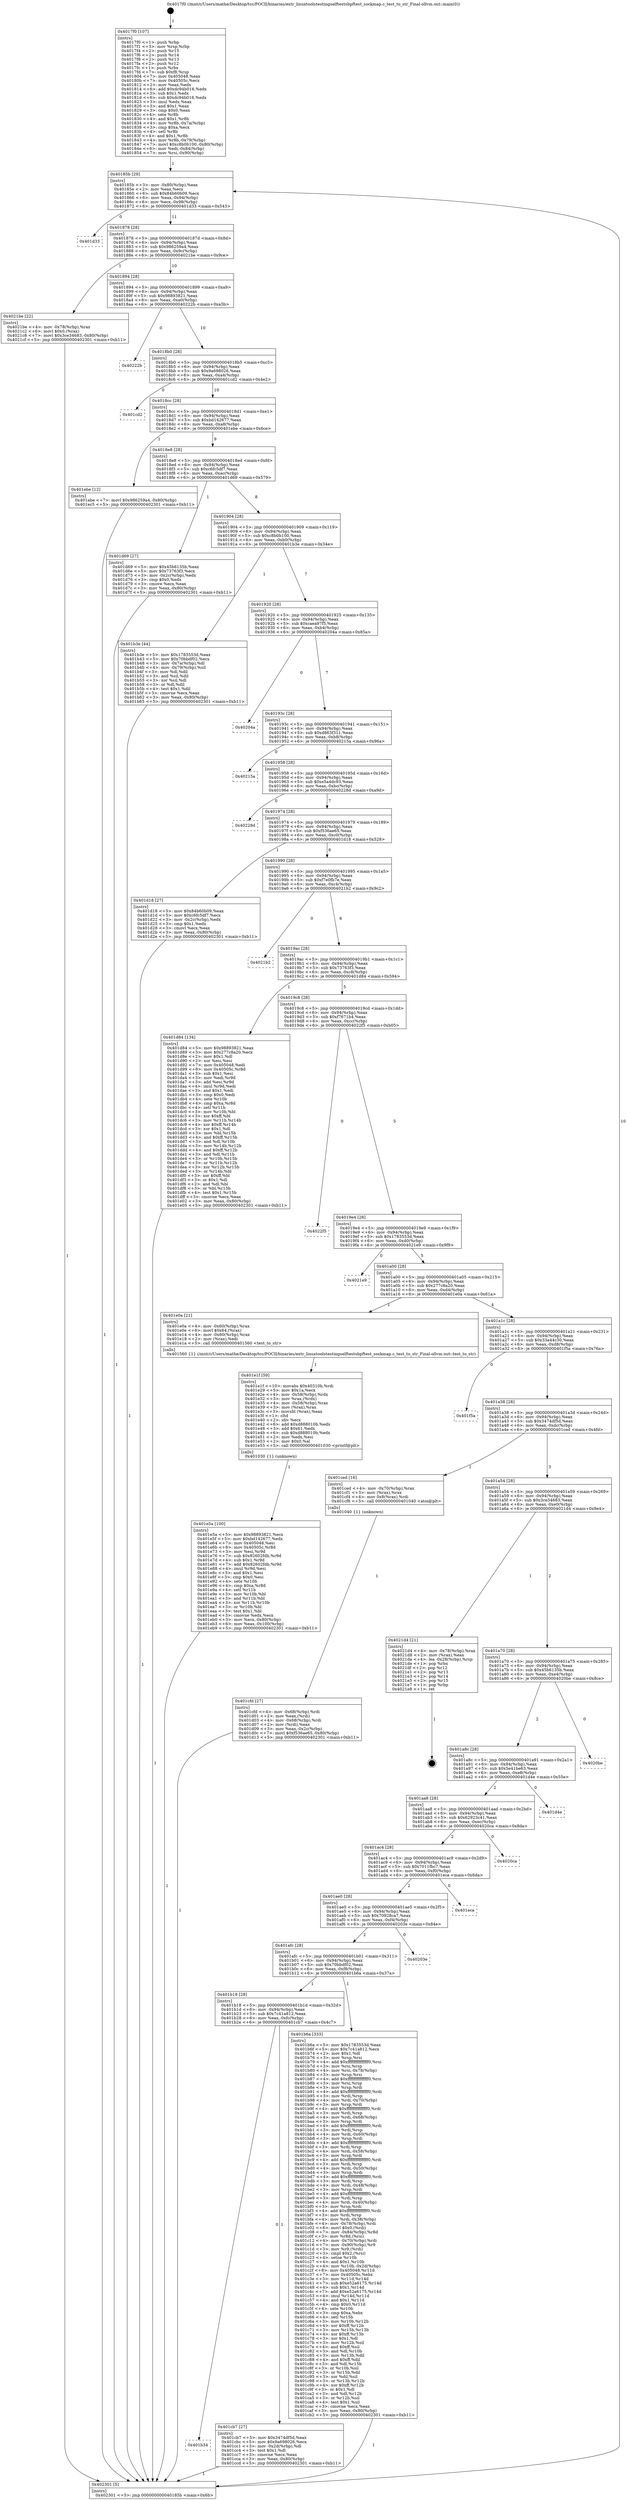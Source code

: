 digraph "0x4017f0" {
  label = "0x4017f0 (/mnt/c/Users/mathe/Desktop/tcc/POCII/binaries/extr_linuxtoolstestingselftestsbpftest_sockmap.c_test_to_str_Final-ollvm.out::main(0))"
  labelloc = "t"
  node[shape=record]

  Entry [label="",width=0.3,height=0.3,shape=circle,fillcolor=black,style=filled]
  "0x40185b" [label="{
     0x40185b [29]\l
     | [instrs]\l
     &nbsp;&nbsp;0x40185b \<+3\>: mov -0x80(%rbp),%eax\l
     &nbsp;&nbsp;0x40185e \<+2\>: mov %eax,%ecx\l
     &nbsp;&nbsp;0x401860 \<+6\>: sub $0x84b60b09,%ecx\l
     &nbsp;&nbsp;0x401866 \<+6\>: mov %eax,-0x94(%rbp)\l
     &nbsp;&nbsp;0x40186c \<+6\>: mov %ecx,-0x98(%rbp)\l
     &nbsp;&nbsp;0x401872 \<+6\>: je 0000000000401d33 \<main+0x543\>\l
  }"]
  "0x401d33" [label="{
     0x401d33\l
  }", style=dashed]
  "0x401878" [label="{
     0x401878 [28]\l
     | [instrs]\l
     &nbsp;&nbsp;0x401878 \<+5\>: jmp 000000000040187d \<main+0x8d\>\l
     &nbsp;&nbsp;0x40187d \<+6\>: mov -0x94(%rbp),%eax\l
     &nbsp;&nbsp;0x401883 \<+5\>: sub $0x986259a4,%eax\l
     &nbsp;&nbsp;0x401888 \<+6\>: mov %eax,-0x9c(%rbp)\l
     &nbsp;&nbsp;0x40188e \<+6\>: je 00000000004021be \<main+0x9ce\>\l
  }"]
  Exit [label="",width=0.3,height=0.3,shape=circle,fillcolor=black,style=filled,peripheries=2]
  "0x4021be" [label="{
     0x4021be [22]\l
     | [instrs]\l
     &nbsp;&nbsp;0x4021be \<+4\>: mov -0x78(%rbp),%rax\l
     &nbsp;&nbsp;0x4021c2 \<+6\>: movl $0x0,(%rax)\l
     &nbsp;&nbsp;0x4021c8 \<+7\>: movl $0x3ce34683,-0x80(%rbp)\l
     &nbsp;&nbsp;0x4021cf \<+5\>: jmp 0000000000402301 \<main+0xb11\>\l
  }"]
  "0x401894" [label="{
     0x401894 [28]\l
     | [instrs]\l
     &nbsp;&nbsp;0x401894 \<+5\>: jmp 0000000000401899 \<main+0xa9\>\l
     &nbsp;&nbsp;0x401899 \<+6\>: mov -0x94(%rbp),%eax\l
     &nbsp;&nbsp;0x40189f \<+5\>: sub $0x98893821,%eax\l
     &nbsp;&nbsp;0x4018a4 \<+6\>: mov %eax,-0xa0(%rbp)\l
     &nbsp;&nbsp;0x4018aa \<+6\>: je 000000000040222b \<main+0xa3b\>\l
  }"]
  "0x401e5a" [label="{
     0x401e5a [100]\l
     | [instrs]\l
     &nbsp;&nbsp;0x401e5a \<+5\>: mov $0x98893821,%ecx\l
     &nbsp;&nbsp;0x401e5f \<+5\>: mov $0xbd142677,%edx\l
     &nbsp;&nbsp;0x401e64 \<+7\>: mov 0x405048,%esi\l
     &nbsp;&nbsp;0x401e6b \<+8\>: mov 0x40505c,%r8d\l
     &nbsp;&nbsp;0x401e73 \<+3\>: mov %esi,%r9d\l
     &nbsp;&nbsp;0x401e76 \<+7\>: sub $0x82602fdb,%r9d\l
     &nbsp;&nbsp;0x401e7d \<+4\>: sub $0x1,%r9d\l
     &nbsp;&nbsp;0x401e81 \<+7\>: add $0x82602fdb,%r9d\l
     &nbsp;&nbsp;0x401e88 \<+4\>: imul %r9d,%esi\l
     &nbsp;&nbsp;0x401e8c \<+3\>: and $0x1,%esi\l
     &nbsp;&nbsp;0x401e8f \<+3\>: cmp $0x0,%esi\l
     &nbsp;&nbsp;0x401e92 \<+4\>: sete %r10b\l
     &nbsp;&nbsp;0x401e96 \<+4\>: cmp $0xa,%r8d\l
     &nbsp;&nbsp;0x401e9a \<+4\>: setl %r11b\l
     &nbsp;&nbsp;0x401e9e \<+3\>: mov %r10b,%bl\l
     &nbsp;&nbsp;0x401ea1 \<+3\>: and %r11b,%bl\l
     &nbsp;&nbsp;0x401ea4 \<+3\>: xor %r11b,%r10b\l
     &nbsp;&nbsp;0x401ea7 \<+3\>: or %r10b,%bl\l
     &nbsp;&nbsp;0x401eaa \<+3\>: test $0x1,%bl\l
     &nbsp;&nbsp;0x401ead \<+3\>: cmovne %edx,%ecx\l
     &nbsp;&nbsp;0x401eb0 \<+3\>: mov %ecx,-0x80(%rbp)\l
     &nbsp;&nbsp;0x401eb3 \<+6\>: mov %eax,-0x100(%rbp)\l
     &nbsp;&nbsp;0x401eb9 \<+5\>: jmp 0000000000402301 \<main+0xb11\>\l
  }"]
  "0x40222b" [label="{
     0x40222b\l
  }", style=dashed]
  "0x4018b0" [label="{
     0x4018b0 [28]\l
     | [instrs]\l
     &nbsp;&nbsp;0x4018b0 \<+5\>: jmp 00000000004018b5 \<main+0xc5\>\l
     &nbsp;&nbsp;0x4018b5 \<+6\>: mov -0x94(%rbp),%eax\l
     &nbsp;&nbsp;0x4018bb \<+5\>: sub $0x9a698026,%eax\l
     &nbsp;&nbsp;0x4018c0 \<+6\>: mov %eax,-0xa4(%rbp)\l
     &nbsp;&nbsp;0x4018c6 \<+6\>: je 0000000000401cd2 \<main+0x4e2\>\l
  }"]
  "0x401e1f" [label="{
     0x401e1f [59]\l
     | [instrs]\l
     &nbsp;&nbsp;0x401e1f \<+10\>: movabs $0x40310b,%rdi\l
     &nbsp;&nbsp;0x401e29 \<+5\>: mov $0x1a,%ecx\l
     &nbsp;&nbsp;0x401e2e \<+4\>: mov -0x58(%rbp),%rdx\l
     &nbsp;&nbsp;0x401e32 \<+3\>: mov %rax,(%rdx)\l
     &nbsp;&nbsp;0x401e35 \<+4\>: mov -0x58(%rbp),%rax\l
     &nbsp;&nbsp;0x401e39 \<+3\>: mov (%rax),%rax\l
     &nbsp;&nbsp;0x401e3c \<+3\>: movsbl (%rax),%eax\l
     &nbsp;&nbsp;0x401e3f \<+1\>: cltd\l
     &nbsp;&nbsp;0x401e40 \<+2\>: idiv %ecx\l
     &nbsp;&nbsp;0x401e42 \<+6\>: add $0xd888010b,%edx\l
     &nbsp;&nbsp;0x401e48 \<+3\>: add $0x61,%edx\l
     &nbsp;&nbsp;0x401e4b \<+6\>: sub $0xd888010b,%edx\l
     &nbsp;&nbsp;0x401e51 \<+2\>: mov %edx,%esi\l
     &nbsp;&nbsp;0x401e53 \<+2\>: mov $0x0,%al\l
     &nbsp;&nbsp;0x401e55 \<+5\>: call 0000000000401030 \<printf@plt\>\l
     | [calls]\l
     &nbsp;&nbsp;0x401030 \{1\} (unknown)\l
  }"]
  "0x401cd2" [label="{
     0x401cd2\l
  }", style=dashed]
  "0x4018cc" [label="{
     0x4018cc [28]\l
     | [instrs]\l
     &nbsp;&nbsp;0x4018cc \<+5\>: jmp 00000000004018d1 \<main+0xe1\>\l
     &nbsp;&nbsp;0x4018d1 \<+6\>: mov -0x94(%rbp),%eax\l
     &nbsp;&nbsp;0x4018d7 \<+5\>: sub $0xbd142677,%eax\l
     &nbsp;&nbsp;0x4018dc \<+6\>: mov %eax,-0xa8(%rbp)\l
     &nbsp;&nbsp;0x4018e2 \<+6\>: je 0000000000401ebe \<main+0x6ce\>\l
  }"]
  "0x401cfd" [label="{
     0x401cfd [27]\l
     | [instrs]\l
     &nbsp;&nbsp;0x401cfd \<+4\>: mov -0x68(%rbp),%rdi\l
     &nbsp;&nbsp;0x401d01 \<+2\>: mov %eax,(%rdi)\l
     &nbsp;&nbsp;0x401d03 \<+4\>: mov -0x68(%rbp),%rdi\l
     &nbsp;&nbsp;0x401d07 \<+2\>: mov (%rdi),%eax\l
     &nbsp;&nbsp;0x401d09 \<+3\>: mov %eax,-0x2c(%rbp)\l
     &nbsp;&nbsp;0x401d0c \<+7\>: movl $0xf536ae65,-0x80(%rbp)\l
     &nbsp;&nbsp;0x401d13 \<+5\>: jmp 0000000000402301 \<main+0xb11\>\l
  }"]
  "0x401ebe" [label="{
     0x401ebe [12]\l
     | [instrs]\l
     &nbsp;&nbsp;0x401ebe \<+7\>: movl $0x986259a4,-0x80(%rbp)\l
     &nbsp;&nbsp;0x401ec5 \<+5\>: jmp 0000000000402301 \<main+0xb11\>\l
  }"]
  "0x4018e8" [label="{
     0x4018e8 [28]\l
     | [instrs]\l
     &nbsp;&nbsp;0x4018e8 \<+5\>: jmp 00000000004018ed \<main+0xfd\>\l
     &nbsp;&nbsp;0x4018ed \<+6\>: mov -0x94(%rbp),%eax\l
     &nbsp;&nbsp;0x4018f3 \<+5\>: sub $0xc6fc5df7,%eax\l
     &nbsp;&nbsp;0x4018f8 \<+6\>: mov %eax,-0xac(%rbp)\l
     &nbsp;&nbsp;0x4018fe \<+6\>: je 0000000000401d69 \<main+0x579\>\l
  }"]
  "0x401b34" [label="{
     0x401b34\l
  }", style=dashed]
  "0x401d69" [label="{
     0x401d69 [27]\l
     | [instrs]\l
     &nbsp;&nbsp;0x401d69 \<+5\>: mov $0x45b6135b,%eax\l
     &nbsp;&nbsp;0x401d6e \<+5\>: mov $0x73763f3,%ecx\l
     &nbsp;&nbsp;0x401d73 \<+3\>: mov -0x2c(%rbp),%edx\l
     &nbsp;&nbsp;0x401d76 \<+3\>: cmp $0x0,%edx\l
     &nbsp;&nbsp;0x401d79 \<+3\>: cmove %ecx,%eax\l
     &nbsp;&nbsp;0x401d7c \<+3\>: mov %eax,-0x80(%rbp)\l
     &nbsp;&nbsp;0x401d7f \<+5\>: jmp 0000000000402301 \<main+0xb11\>\l
  }"]
  "0x401904" [label="{
     0x401904 [28]\l
     | [instrs]\l
     &nbsp;&nbsp;0x401904 \<+5\>: jmp 0000000000401909 \<main+0x119\>\l
     &nbsp;&nbsp;0x401909 \<+6\>: mov -0x94(%rbp),%eax\l
     &nbsp;&nbsp;0x40190f \<+5\>: sub $0xc8b0b100,%eax\l
     &nbsp;&nbsp;0x401914 \<+6\>: mov %eax,-0xb0(%rbp)\l
     &nbsp;&nbsp;0x40191a \<+6\>: je 0000000000401b3e \<main+0x34e\>\l
  }"]
  "0x401cb7" [label="{
     0x401cb7 [27]\l
     | [instrs]\l
     &nbsp;&nbsp;0x401cb7 \<+5\>: mov $0x3474df5d,%eax\l
     &nbsp;&nbsp;0x401cbc \<+5\>: mov $0x9a698026,%ecx\l
     &nbsp;&nbsp;0x401cc1 \<+3\>: mov -0x2d(%rbp),%dl\l
     &nbsp;&nbsp;0x401cc4 \<+3\>: test $0x1,%dl\l
     &nbsp;&nbsp;0x401cc7 \<+3\>: cmovne %ecx,%eax\l
     &nbsp;&nbsp;0x401cca \<+3\>: mov %eax,-0x80(%rbp)\l
     &nbsp;&nbsp;0x401ccd \<+5\>: jmp 0000000000402301 \<main+0xb11\>\l
  }"]
  "0x401b3e" [label="{
     0x401b3e [44]\l
     | [instrs]\l
     &nbsp;&nbsp;0x401b3e \<+5\>: mov $0x1783553d,%eax\l
     &nbsp;&nbsp;0x401b43 \<+5\>: mov $0x70bbdf02,%ecx\l
     &nbsp;&nbsp;0x401b48 \<+3\>: mov -0x7a(%rbp),%dl\l
     &nbsp;&nbsp;0x401b4b \<+4\>: mov -0x79(%rbp),%sil\l
     &nbsp;&nbsp;0x401b4f \<+3\>: mov %dl,%dil\l
     &nbsp;&nbsp;0x401b52 \<+3\>: and %sil,%dil\l
     &nbsp;&nbsp;0x401b55 \<+3\>: xor %sil,%dl\l
     &nbsp;&nbsp;0x401b58 \<+3\>: or %dl,%dil\l
     &nbsp;&nbsp;0x401b5b \<+4\>: test $0x1,%dil\l
     &nbsp;&nbsp;0x401b5f \<+3\>: cmovne %ecx,%eax\l
     &nbsp;&nbsp;0x401b62 \<+3\>: mov %eax,-0x80(%rbp)\l
     &nbsp;&nbsp;0x401b65 \<+5\>: jmp 0000000000402301 \<main+0xb11\>\l
  }"]
  "0x401920" [label="{
     0x401920 [28]\l
     | [instrs]\l
     &nbsp;&nbsp;0x401920 \<+5\>: jmp 0000000000401925 \<main+0x135\>\l
     &nbsp;&nbsp;0x401925 \<+6\>: mov -0x94(%rbp),%eax\l
     &nbsp;&nbsp;0x40192b \<+5\>: sub $0xcaea97f5,%eax\l
     &nbsp;&nbsp;0x401930 \<+6\>: mov %eax,-0xb4(%rbp)\l
     &nbsp;&nbsp;0x401936 \<+6\>: je 000000000040204a \<main+0x85a\>\l
  }"]
  "0x402301" [label="{
     0x402301 [5]\l
     | [instrs]\l
     &nbsp;&nbsp;0x402301 \<+5\>: jmp 000000000040185b \<main+0x6b\>\l
  }"]
  "0x4017f0" [label="{
     0x4017f0 [107]\l
     | [instrs]\l
     &nbsp;&nbsp;0x4017f0 \<+1\>: push %rbp\l
     &nbsp;&nbsp;0x4017f1 \<+3\>: mov %rsp,%rbp\l
     &nbsp;&nbsp;0x4017f4 \<+2\>: push %r15\l
     &nbsp;&nbsp;0x4017f6 \<+2\>: push %r14\l
     &nbsp;&nbsp;0x4017f8 \<+2\>: push %r13\l
     &nbsp;&nbsp;0x4017fa \<+2\>: push %r12\l
     &nbsp;&nbsp;0x4017fc \<+1\>: push %rbx\l
     &nbsp;&nbsp;0x4017fd \<+7\>: sub $0xf8,%rsp\l
     &nbsp;&nbsp;0x401804 \<+7\>: mov 0x405048,%eax\l
     &nbsp;&nbsp;0x40180b \<+7\>: mov 0x40505c,%ecx\l
     &nbsp;&nbsp;0x401812 \<+2\>: mov %eax,%edx\l
     &nbsp;&nbsp;0x401814 \<+6\>: add $0xdc94b016,%edx\l
     &nbsp;&nbsp;0x40181a \<+3\>: sub $0x1,%edx\l
     &nbsp;&nbsp;0x40181d \<+6\>: sub $0xdc94b016,%edx\l
     &nbsp;&nbsp;0x401823 \<+3\>: imul %edx,%eax\l
     &nbsp;&nbsp;0x401826 \<+3\>: and $0x1,%eax\l
     &nbsp;&nbsp;0x401829 \<+3\>: cmp $0x0,%eax\l
     &nbsp;&nbsp;0x40182c \<+4\>: sete %r8b\l
     &nbsp;&nbsp;0x401830 \<+4\>: and $0x1,%r8b\l
     &nbsp;&nbsp;0x401834 \<+4\>: mov %r8b,-0x7a(%rbp)\l
     &nbsp;&nbsp;0x401838 \<+3\>: cmp $0xa,%ecx\l
     &nbsp;&nbsp;0x40183b \<+4\>: setl %r8b\l
     &nbsp;&nbsp;0x40183f \<+4\>: and $0x1,%r8b\l
     &nbsp;&nbsp;0x401843 \<+4\>: mov %r8b,-0x79(%rbp)\l
     &nbsp;&nbsp;0x401847 \<+7\>: movl $0xc8b0b100,-0x80(%rbp)\l
     &nbsp;&nbsp;0x40184e \<+6\>: mov %edi,-0x84(%rbp)\l
     &nbsp;&nbsp;0x401854 \<+7\>: mov %rsi,-0x90(%rbp)\l
  }"]
  "0x401b18" [label="{
     0x401b18 [28]\l
     | [instrs]\l
     &nbsp;&nbsp;0x401b18 \<+5\>: jmp 0000000000401b1d \<main+0x32d\>\l
     &nbsp;&nbsp;0x401b1d \<+6\>: mov -0x94(%rbp),%eax\l
     &nbsp;&nbsp;0x401b23 \<+5\>: sub $0x7c41a812,%eax\l
     &nbsp;&nbsp;0x401b28 \<+6\>: mov %eax,-0xfc(%rbp)\l
     &nbsp;&nbsp;0x401b2e \<+6\>: je 0000000000401cb7 \<main+0x4c7\>\l
  }"]
  "0x40204a" [label="{
     0x40204a\l
  }", style=dashed]
  "0x40193c" [label="{
     0x40193c [28]\l
     | [instrs]\l
     &nbsp;&nbsp;0x40193c \<+5\>: jmp 0000000000401941 \<main+0x151\>\l
     &nbsp;&nbsp;0x401941 \<+6\>: mov -0x94(%rbp),%eax\l
     &nbsp;&nbsp;0x401947 \<+5\>: sub $0xd863f311,%eax\l
     &nbsp;&nbsp;0x40194c \<+6\>: mov %eax,-0xb8(%rbp)\l
     &nbsp;&nbsp;0x401952 \<+6\>: je 000000000040215a \<main+0x96a\>\l
  }"]
  "0x401b6a" [label="{
     0x401b6a [333]\l
     | [instrs]\l
     &nbsp;&nbsp;0x401b6a \<+5\>: mov $0x1783553d,%eax\l
     &nbsp;&nbsp;0x401b6f \<+5\>: mov $0x7c41a812,%ecx\l
     &nbsp;&nbsp;0x401b74 \<+2\>: mov $0x1,%dl\l
     &nbsp;&nbsp;0x401b76 \<+3\>: mov %rsp,%rsi\l
     &nbsp;&nbsp;0x401b79 \<+4\>: add $0xfffffffffffffff0,%rsi\l
     &nbsp;&nbsp;0x401b7d \<+3\>: mov %rsi,%rsp\l
     &nbsp;&nbsp;0x401b80 \<+4\>: mov %rsi,-0x78(%rbp)\l
     &nbsp;&nbsp;0x401b84 \<+3\>: mov %rsp,%rsi\l
     &nbsp;&nbsp;0x401b87 \<+4\>: add $0xfffffffffffffff0,%rsi\l
     &nbsp;&nbsp;0x401b8b \<+3\>: mov %rsi,%rsp\l
     &nbsp;&nbsp;0x401b8e \<+3\>: mov %rsp,%rdi\l
     &nbsp;&nbsp;0x401b91 \<+4\>: add $0xfffffffffffffff0,%rdi\l
     &nbsp;&nbsp;0x401b95 \<+3\>: mov %rdi,%rsp\l
     &nbsp;&nbsp;0x401b98 \<+4\>: mov %rdi,-0x70(%rbp)\l
     &nbsp;&nbsp;0x401b9c \<+3\>: mov %rsp,%rdi\l
     &nbsp;&nbsp;0x401b9f \<+4\>: add $0xfffffffffffffff0,%rdi\l
     &nbsp;&nbsp;0x401ba3 \<+3\>: mov %rdi,%rsp\l
     &nbsp;&nbsp;0x401ba6 \<+4\>: mov %rdi,-0x68(%rbp)\l
     &nbsp;&nbsp;0x401baa \<+3\>: mov %rsp,%rdi\l
     &nbsp;&nbsp;0x401bad \<+4\>: add $0xfffffffffffffff0,%rdi\l
     &nbsp;&nbsp;0x401bb1 \<+3\>: mov %rdi,%rsp\l
     &nbsp;&nbsp;0x401bb4 \<+4\>: mov %rdi,-0x60(%rbp)\l
     &nbsp;&nbsp;0x401bb8 \<+3\>: mov %rsp,%rdi\l
     &nbsp;&nbsp;0x401bbb \<+4\>: add $0xfffffffffffffff0,%rdi\l
     &nbsp;&nbsp;0x401bbf \<+3\>: mov %rdi,%rsp\l
     &nbsp;&nbsp;0x401bc2 \<+4\>: mov %rdi,-0x58(%rbp)\l
     &nbsp;&nbsp;0x401bc6 \<+3\>: mov %rsp,%rdi\l
     &nbsp;&nbsp;0x401bc9 \<+4\>: add $0xfffffffffffffff0,%rdi\l
     &nbsp;&nbsp;0x401bcd \<+3\>: mov %rdi,%rsp\l
     &nbsp;&nbsp;0x401bd0 \<+4\>: mov %rdi,-0x50(%rbp)\l
     &nbsp;&nbsp;0x401bd4 \<+3\>: mov %rsp,%rdi\l
     &nbsp;&nbsp;0x401bd7 \<+4\>: add $0xfffffffffffffff0,%rdi\l
     &nbsp;&nbsp;0x401bdb \<+3\>: mov %rdi,%rsp\l
     &nbsp;&nbsp;0x401bde \<+4\>: mov %rdi,-0x48(%rbp)\l
     &nbsp;&nbsp;0x401be2 \<+3\>: mov %rsp,%rdi\l
     &nbsp;&nbsp;0x401be5 \<+4\>: add $0xfffffffffffffff0,%rdi\l
     &nbsp;&nbsp;0x401be9 \<+3\>: mov %rdi,%rsp\l
     &nbsp;&nbsp;0x401bec \<+4\>: mov %rdi,-0x40(%rbp)\l
     &nbsp;&nbsp;0x401bf0 \<+3\>: mov %rsp,%rdi\l
     &nbsp;&nbsp;0x401bf3 \<+4\>: add $0xfffffffffffffff0,%rdi\l
     &nbsp;&nbsp;0x401bf7 \<+3\>: mov %rdi,%rsp\l
     &nbsp;&nbsp;0x401bfa \<+4\>: mov %rdi,-0x38(%rbp)\l
     &nbsp;&nbsp;0x401bfe \<+4\>: mov -0x78(%rbp),%rdi\l
     &nbsp;&nbsp;0x401c02 \<+6\>: movl $0x0,(%rdi)\l
     &nbsp;&nbsp;0x401c08 \<+7\>: mov -0x84(%rbp),%r8d\l
     &nbsp;&nbsp;0x401c0f \<+3\>: mov %r8d,(%rsi)\l
     &nbsp;&nbsp;0x401c12 \<+4\>: mov -0x70(%rbp),%rdi\l
     &nbsp;&nbsp;0x401c16 \<+7\>: mov -0x90(%rbp),%r9\l
     &nbsp;&nbsp;0x401c1d \<+3\>: mov %r9,(%rdi)\l
     &nbsp;&nbsp;0x401c20 \<+3\>: cmpl $0x2,(%rsi)\l
     &nbsp;&nbsp;0x401c23 \<+4\>: setne %r10b\l
     &nbsp;&nbsp;0x401c27 \<+4\>: and $0x1,%r10b\l
     &nbsp;&nbsp;0x401c2b \<+4\>: mov %r10b,-0x2d(%rbp)\l
     &nbsp;&nbsp;0x401c2f \<+8\>: mov 0x405048,%r11d\l
     &nbsp;&nbsp;0x401c37 \<+7\>: mov 0x40505c,%ebx\l
     &nbsp;&nbsp;0x401c3e \<+3\>: mov %r11d,%r14d\l
     &nbsp;&nbsp;0x401c41 \<+7\>: sub $0xe52a6175,%r14d\l
     &nbsp;&nbsp;0x401c48 \<+4\>: sub $0x1,%r14d\l
     &nbsp;&nbsp;0x401c4c \<+7\>: add $0xe52a6175,%r14d\l
     &nbsp;&nbsp;0x401c53 \<+4\>: imul %r14d,%r11d\l
     &nbsp;&nbsp;0x401c57 \<+4\>: and $0x1,%r11d\l
     &nbsp;&nbsp;0x401c5b \<+4\>: cmp $0x0,%r11d\l
     &nbsp;&nbsp;0x401c5f \<+4\>: sete %r10b\l
     &nbsp;&nbsp;0x401c63 \<+3\>: cmp $0xa,%ebx\l
     &nbsp;&nbsp;0x401c66 \<+4\>: setl %r15b\l
     &nbsp;&nbsp;0x401c6a \<+3\>: mov %r10b,%r12b\l
     &nbsp;&nbsp;0x401c6d \<+4\>: xor $0xff,%r12b\l
     &nbsp;&nbsp;0x401c71 \<+3\>: mov %r15b,%r13b\l
     &nbsp;&nbsp;0x401c74 \<+4\>: xor $0xff,%r13b\l
     &nbsp;&nbsp;0x401c78 \<+3\>: xor $0x1,%dl\l
     &nbsp;&nbsp;0x401c7b \<+3\>: mov %r12b,%sil\l
     &nbsp;&nbsp;0x401c7e \<+4\>: and $0xff,%sil\l
     &nbsp;&nbsp;0x401c82 \<+3\>: and %dl,%r10b\l
     &nbsp;&nbsp;0x401c85 \<+3\>: mov %r13b,%dil\l
     &nbsp;&nbsp;0x401c88 \<+4\>: and $0xff,%dil\l
     &nbsp;&nbsp;0x401c8c \<+3\>: and %dl,%r15b\l
     &nbsp;&nbsp;0x401c8f \<+3\>: or %r10b,%sil\l
     &nbsp;&nbsp;0x401c92 \<+3\>: or %r15b,%dil\l
     &nbsp;&nbsp;0x401c95 \<+3\>: xor %dil,%sil\l
     &nbsp;&nbsp;0x401c98 \<+3\>: or %r13b,%r12b\l
     &nbsp;&nbsp;0x401c9b \<+4\>: xor $0xff,%r12b\l
     &nbsp;&nbsp;0x401c9f \<+3\>: or $0x1,%dl\l
     &nbsp;&nbsp;0x401ca2 \<+3\>: and %dl,%r12b\l
     &nbsp;&nbsp;0x401ca5 \<+3\>: or %r12b,%sil\l
     &nbsp;&nbsp;0x401ca8 \<+4\>: test $0x1,%sil\l
     &nbsp;&nbsp;0x401cac \<+3\>: cmovne %ecx,%eax\l
     &nbsp;&nbsp;0x401caf \<+3\>: mov %eax,-0x80(%rbp)\l
     &nbsp;&nbsp;0x401cb2 \<+5\>: jmp 0000000000402301 \<main+0xb11\>\l
  }"]
  "0x40215a" [label="{
     0x40215a\l
  }", style=dashed]
  "0x401958" [label="{
     0x401958 [28]\l
     | [instrs]\l
     &nbsp;&nbsp;0x401958 \<+5\>: jmp 000000000040195d \<main+0x16d\>\l
     &nbsp;&nbsp;0x40195d \<+6\>: mov -0x94(%rbp),%eax\l
     &nbsp;&nbsp;0x401963 \<+5\>: sub $0xe5a4dc93,%eax\l
     &nbsp;&nbsp;0x401968 \<+6\>: mov %eax,-0xbc(%rbp)\l
     &nbsp;&nbsp;0x40196e \<+6\>: je 000000000040228d \<main+0xa9d\>\l
  }"]
  "0x401afc" [label="{
     0x401afc [28]\l
     | [instrs]\l
     &nbsp;&nbsp;0x401afc \<+5\>: jmp 0000000000401b01 \<main+0x311\>\l
     &nbsp;&nbsp;0x401b01 \<+6\>: mov -0x94(%rbp),%eax\l
     &nbsp;&nbsp;0x401b07 \<+5\>: sub $0x70bbdf02,%eax\l
     &nbsp;&nbsp;0x401b0c \<+6\>: mov %eax,-0xf8(%rbp)\l
     &nbsp;&nbsp;0x401b12 \<+6\>: je 0000000000401b6a \<main+0x37a\>\l
  }"]
  "0x40228d" [label="{
     0x40228d\l
  }", style=dashed]
  "0x401974" [label="{
     0x401974 [28]\l
     | [instrs]\l
     &nbsp;&nbsp;0x401974 \<+5\>: jmp 0000000000401979 \<main+0x189\>\l
     &nbsp;&nbsp;0x401979 \<+6\>: mov -0x94(%rbp),%eax\l
     &nbsp;&nbsp;0x40197f \<+5\>: sub $0xf536ae65,%eax\l
     &nbsp;&nbsp;0x401984 \<+6\>: mov %eax,-0xc0(%rbp)\l
     &nbsp;&nbsp;0x40198a \<+6\>: je 0000000000401d18 \<main+0x528\>\l
  }"]
  "0x40203e" [label="{
     0x40203e\l
  }", style=dashed]
  "0x401d18" [label="{
     0x401d18 [27]\l
     | [instrs]\l
     &nbsp;&nbsp;0x401d18 \<+5\>: mov $0x84b60b09,%eax\l
     &nbsp;&nbsp;0x401d1d \<+5\>: mov $0xc6fc5df7,%ecx\l
     &nbsp;&nbsp;0x401d22 \<+3\>: mov -0x2c(%rbp),%edx\l
     &nbsp;&nbsp;0x401d25 \<+3\>: cmp $0x1,%edx\l
     &nbsp;&nbsp;0x401d28 \<+3\>: cmovl %ecx,%eax\l
     &nbsp;&nbsp;0x401d2b \<+3\>: mov %eax,-0x80(%rbp)\l
     &nbsp;&nbsp;0x401d2e \<+5\>: jmp 0000000000402301 \<main+0xb11\>\l
  }"]
  "0x401990" [label="{
     0x401990 [28]\l
     | [instrs]\l
     &nbsp;&nbsp;0x401990 \<+5\>: jmp 0000000000401995 \<main+0x1a5\>\l
     &nbsp;&nbsp;0x401995 \<+6\>: mov -0x94(%rbp),%eax\l
     &nbsp;&nbsp;0x40199b \<+5\>: sub $0xf7e0fb7e,%eax\l
     &nbsp;&nbsp;0x4019a0 \<+6\>: mov %eax,-0xc4(%rbp)\l
     &nbsp;&nbsp;0x4019a6 \<+6\>: je 00000000004021b2 \<main+0x9c2\>\l
  }"]
  "0x401ae0" [label="{
     0x401ae0 [28]\l
     | [instrs]\l
     &nbsp;&nbsp;0x401ae0 \<+5\>: jmp 0000000000401ae5 \<main+0x2f5\>\l
     &nbsp;&nbsp;0x401ae5 \<+6\>: mov -0x94(%rbp),%eax\l
     &nbsp;&nbsp;0x401aeb \<+5\>: sub $0x70928ca7,%eax\l
     &nbsp;&nbsp;0x401af0 \<+6\>: mov %eax,-0xf4(%rbp)\l
     &nbsp;&nbsp;0x401af6 \<+6\>: je 000000000040203e \<main+0x84e\>\l
  }"]
  "0x4021b2" [label="{
     0x4021b2\l
  }", style=dashed]
  "0x4019ac" [label="{
     0x4019ac [28]\l
     | [instrs]\l
     &nbsp;&nbsp;0x4019ac \<+5\>: jmp 00000000004019b1 \<main+0x1c1\>\l
     &nbsp;&nbsp;0x4019b1 \<+6\>: mov -0x94(%rbp),%eax\l
     &nbsp;&nbsp;0x4019b7 \<+5\>: sub $0x73763f3,%eax\l
     &nbsp;&nbsp;0x4019bc \<+6\>: mov %eax,-0xc8(%rbp)\l
     &nbsp;&nbsp;0x4019c2 \<+6\>: je 0000000000401d84 \<main+0x594\>\l
  }"]
  "0x401eca" [label="{
     0x401eca\l
  }", style=dashed]
  "0x401d84" [label="{
     0x401d84 [134]\l
     | [instrs]\l
     &nbsp;&nbsp;0x401d84 \<+5\>: mov $0x98893821,%eax\l
     &nbsp;&nbsp;0x401d89 \<+5\>: mov $0x277c8a20,%ecx\l
     &nbsp;&nbsp;0x401d8e \<+2\>: mov $0x1,%dl\l
     &nbsp;&nbsp;0x401d90 \<+2\>: xor %esi,%esi\l
     &nbsp;&nbsp;0x401d92 \<+7\>: mov 0x405048,%edi\l
     &nbsp;&nbsp;0x401d99 \<+8\>: mov 0x40505c,%r8d\l
     &nbsp;&nbsp;0x401da1 \<+3\>: sub $0x1,%esi\l
     &nbsp;&nbsp;0x401da4 \<+3\>: mov %edi,%r9d\l
     &nbsp;&nbsp;0x401da7 \<+3\>: add %esi,%r9d\l
     &nbsp;&nbsp;0x401daa \<+4\>: imul %r9d,%edi\l
     &nbsp;&nbsp;0x401dae \<+3\>: and $0x1,%edi\l
     &nbsp;&nbsp;0x401db1 \<+3\>: cmp $0x0,%edi\l
     &nbsp;&nbsp;0x401db4 \<+4\>: sete %r10b\l
     &nbsp;&nbsp;0x401db8 \<+4\>: cmp $0xa,%r8d\l
     &nbsp;&nbsp;0x401dbc \<+4\>: setl %r11b\l
     &nbsp;&nbsp;0x401dc0 \<+3\>: mov %r10b,%bl\l
     &nbsp;&nbsp;0x401dc3 \<+3\>: xor $0xff,%bl\l
     &nbsp;&nbsp;0x401dc6 \<+3\>: mov %r11b,%r14b\l
     &nbsp;&nbsp;0x401dc9 \<+4\>: xor $0xff,%r14b\l
     &nbsp;&nbsp;0x401dcd \<+3\>: xor $0x1,%dl\l
     &nbsp;&nbsp;0x401dd0 \<+3\>: mov %bl,%r15b\l
     &nbsp;&nbsp;0x401dd3 \<+4\>: and $0xff,%r15b\l
     &nbsp;&nbsp;0x401dd7 \<+3\>: and %dl,%r10b\l
     &nbsp;&nbsp;0x401dda \<+3\>: mov %r14b,%r12b\l
     &nbsp;&nbsp;0x401ddd \<+4\>: and $0xff,%r12b\l
     &nbsp;&nbsp;0x401de1 \<+3\>: and %dl,%r11b\l
     &nbsp;&nbsp;0x401de4 \<+3\>: or %r10b,%r15b\l
     &nbsp;&nbsp;0x401de7 \<+3\>: or %r11b,%r12b\l
     &nbsp;&nbsp;0x401dea \<+3\>: xor %r12b,%r15b\l
     &nbsp;&nbsp;0x401ded \<+3\>: or %r14b,%bl\l
     &nbsp;&nbsp;0x401df0 \<+3\>: xor $0xff,%bl\l
     &nbsp;&nbsp;0x401df3 \<+3\>: or $0x1,%dl\l
     &nbsp;&nbsp;0x401df6 \<+2\>: and %dl,%bl\l
     &nbsp;&nbsp;0x401df8 \<+3\>: or %bl,%r15b\l
     &nbsp;&nbsp;0x401dfb \<+4\>: test $0x1,%r15b\l
     &nbsp;&nbsp;0x401dff \<+3\>: cmovne %ecx,%eax\l
     &nbsp;&nbsp;0x401e02 \<+3\>: mov %eax,-0x80(%rbp)\l
     &nbsp;&nbsp;0x401e05 \<+5\>: jmp 0000000000402301 \<main+0xb11\>\l
  }"]
  "0x4019c8" [label="{
     0x4019c8 [28]\l
     | [instrs]\l
     &nbsp;&nbsp;0x4019c8 \<+5\>: jmp 00000000004019cd \<main+0x1dd\>\l
     &nbsp;&nbsp;0x4019cd \<+6\>: mov -0x94(%rbp),%eax\l
     &nbsp;&nbsp;0x4019d3 \<+5\>: sub $0xf7671b4,%eax\l
     &nbsp;&nbsp;0x4019d8 \<+6\>: mov %eax,-0xcc(%rbp)\l
     &nbsp;&nbsp;0x4019de \<+6\>: je 00000000004022f5 \<main+0xb05\>\l
  }"]
  "0x401ac4" [label="{
     0x401ac4 [28]\l
     | [instrs]\l
     &nbsp;&nbsp;0x401ac4 \<+5\>: jmp 0000000000401ac9 \<main+0x2d9\>\l
     &nbsp;&nbsp;0x401ac9 \<+6\>: mov -0x94(%rbp),%eax\l
     &nbsp;&nbsp;0x401acf \<+5\>: sub $0x7011fbc7,%eax\l
     &nbsp;&nbsp;0x401ad4 \<+6\>: mov %eax,-0xf0(%rbp)\l
     &nbsp;&nbsp;0x401ada \<+6\>: je 0000000000401eca \<main+0x6da\>\l
  }"]
  "0x4022f5" [label="{
     0x4022f5\l
  }", style=dashed]
  "0x4019e4" [label="{
     0x4019e4 [28]\l
     | [instrs]\l
     &nbsp;&nbsp;0x4019e4 \<+5\>: jmp 00000000004019e9 \<main+0x1f9\>\l
     &nbsp;&nbsp;0x4019e9 \<+6\>: mov -0x94(%rbp),%eax\l
     &nbsp;&nbsp;0x4019ef \<+5\>: sub $0x1783553d,%eax\l
     &nbsp;&nbsp;0x4019f4 \<+6\>: mov %eax,-0xd0(%rbp)\l
     &nbsp;&nbsp;0x4019fa \<+6\>: je 00000000004021e9 \<main+0x9f9\>\l
  }"]
  "0x4020ca" [label="{
     0x4020ca\l
  }", style=dashed]
  "0x4021e9" [label="{
     0x4021e9\l
  }", style=dashed]
  "0x401a00" [label="{
     0x401a00 [28]\l
     | [instrs]\l
     &nbsp;&nbsp;0x401a00 \<+5\>: jmp 0000000000401a05 \<main+0x215\>\l
     &nbsp;&nbsp;0x401a05 \<+6\>: mov -0x94(%rbp),%eax\l
     &nbsp;&nbsp;0x401a0b \<+5\>: sub $0x277c8a20,%eax\l
     &nbsp;&nbsp;0x401a10 \<+6\>: mov %eax,-0xd4(%rbp)\l
     &nbsp;&nbsp;0x401a16 \<+6\>: je 0000000000401e0a \<main+0x61a\>\l
  }"]
  "0x401aa8" [label="{
     0x401aa8 [28]\l
     | [instrs]\l
     &nbsp;&nbsp;0x401aa8 \<+5\>: jmp 0000000000401aad \<main+0x2bd\>\l
     &nbsp;&nbsp;0x401aad \<+6\>: mov -0x94(%rbp),%eax\l
     &nbsp;&nbsp;0x401ab3 \<+5\>: sub $0x62923c41,%eax\l
     &nbsp;&nbsp;0x401ab8 \<+6\>: mov %eax,-0xec(%rbp)\l
     &nbsp;&nbsp;0x401abe \<+6\>: je 00000000004020ca \<main+0x8da\>\l
  }"]
  "0x401e0a" [label="{
     0x401e0a [21]\l
     | [instrs]\l
     &nbsp;&nbsp;0x401e0a \<+4\>: mov -0x60(%rbp),%rax\l
     &nbsp;&nbsp;0x401e0e \<+6\>: movl $0x64,(%rax)\l
     &nbsp;&nbsp;0x401e14 \<+4\>: mov -0x60(%rbp),%rax\l
     &nbsp;&nbsp;0x401e18 \<+2\>: mov (%rax),%edi\l
     &nbsp;&nbsp;0x401e1a \<+5\>: call 0000000000401560 \<test_to_str\>\l
     | [calls]\l
     &nbsp;&nbsp;0x401560 \{1\} (/mnt/c/Users/mathe/Desktop/tcc/POCII/binaries/extr_linuxtoolstestingselftestsbpftest_sockmap.c_test_to_str_Final-ollvm.out::test_to_str)\l
  }"]
  "0x401a1c" [label="{
     0x401a1c [28]\l
     | [instrs]\l
     &nbsp;&nbsp;0x401a1c \<+5\>: jmp 0000000000401a21 \<main+0x231\>\l
     &nbsp;&nbsp;0x401a21 \<+6\>: mov -0x94(%rbp),%eax\l
     &nbsp;&nbsp;0x401a27 \<+5\>: sub $0x33a44c30,%eax\l
     &nbsp;&nbsp;0x401a2c \<+6\>: mov %eax,-0xd8(%rbp)\l
     &nbsp;&nbsp;0x401a32 \<+6\>: je 0000000000401f5a \<main+0x76a\>\l
  }"]
  "0x401d4e" [label="{
     0x401d4e\l
  }", style=dashed]
  "0x401f5a" [label="{
     0x401f5a\l
  }", style=dashed]
  "0x401a38" [label="{
     0x401a38 [28]\l
     | [instrs]\l
     &nbsp;&nbsp;0x401a38 \<+5\>: jmp 0000000000401a3d \<main+0x24d\>\l
     &nbsp;&nbsp;0x401a3d \<+6\>: mov -0x94(%rbp),%eax\l
     &nbsp;&nbsp;0x401a43 \<+5\>: sub $0x3474df5d,%eax\l
     &nbsp;&nbsp;0x401a48 \<+6\>: mov %eax,-0xdc(%rbp)\l
     &nbsp;&nbsp;0x401a4e \<+6\>: je 0000000000401ced \<main+0x4fd\>\l
  }"]
  "0x401a8c" [label="{
     0x401a8c [28]\l
     | [instrs]\l
     &nbsp;&nbsp;0x401a8c \<+5\>: jmp 0000000000401a91 \<main+0x2a1\>\l
     &nbsp;&nbsp;0x401a91 \<+6\>: mov -0x94(%rbp),%eax\l
     &nbsp;&nbsp;0x401a97 \<+5\>: sub $0x5e41be63,%eax\l
     &nbsp;&nbsp;0x401a9c \<+6\>: mov %eax,-0xe8(%rbp)\l
     &nbsp;&nbsp;0x401aa2 \<+6\>: je 0000000000401d4e \<main+0x55e\>\l
  }"]
  "0x401ced" [label="{
     0x401ced [16]\l
     | [instrs]\l
     &nbsp;&nbsp;0x401ced \<+4\>: mov -0x70(%rbp),%rax\l
     &nbsp;&nbsp;0x401cf1 \<+3\>: mov (%rax),%rax\l
     &nbsp;&nbsp;0x401cf4 \<+4\>: mov 0x8(%rax),%rdi\l
     &nbsp;&nbsp;0x401cf8 \<+5\>: call 0000000000401040 \<atoi@plt\>\l
     | [calls]\l
     &nbsp;&nbsp;0x401040 \{1\} (unknown)\l
  }"]
  "0x401a54" [label="{
     0x401a54 [28]\l
     | [instrs]\l
     &nbsp;&nbsp;0x401a54 \<+5\>: jmp 0000000000401a59 \<main+0x269\>\l
     &nbsp;&nbsp;0x401a59 \<+6\>: mov -0x94(%rbp),%eax\l
     &nbsp;&nbsp;0x401a5f \<+5\>: sub $0x3ce34683,%eax\l
     &nbsp;&nbsp;0x401a64 \<+6\>: mov %eax,-0xe0(%rbp)\l
     &nbsp;&nbsp;0x401a6a \<+6\>: je 00000000004021d4 \<main+0x9e4\>\l
  }"]
  "0x4020be" [label="{
     0x4020be\l
  }", style=dashed]
  "0x4021d4" [label="{
     0x4021d4 [21]\l
     | [instrs]\l
     &nbsp;&nbsp;0x4021d4 \<+4\>: mov -0x78(%rbp),%rax\l
     &nbsp;&nbsp;0x4021d8 \<+2\>: mov (%rax),%eax\l
     &nbsp;&nbsp;0x4021da \<+4\>: lea -0x28(%rbp),%rsp\l
     &nbsp;&nbsp;0x4021de \<+1\>: pop %rbx\l
     &nbsp;&nbsp;0x4021df \<+2\>: pop %r12\l
     &nbsp;&nbsp;0x4021e1 \<+2\>: pop %r13\l
     &nbsp;&nbsp;0x4021e3 \<+2\>: pop %r14\l
     &nbsp;&nbsp;0x4021e5 \<+2\>: pop %r15\l
     &nbsp;&nbsp;0x4021e7 \<+1\>: pop %rbp\l
     &nbsp;&nbsp;0x4021e8 \<+1\>: ret\l
  }"]
  "0x401a70" [label="{
     0x401a70 [28]\l
     | [instrs]\l
     &nbsp;&nbsp;0x401a70 \<+5\>: jmp 0000000000401a75 \<main+0x285\>\l
     &nbsp;&nbsp;0x401a75 \<+6\>: mov -0x94(%rbp),%eax\l
     &nbsp;&nbsp;0x401a7b \<+5\>: sub $0x45b6135b,%eax\l
     &nbsp;&nbsp;0x401a80 \<+6\>: mov %eax,-0xe4(%rbp)\l
     &nbsp;&nbsp;0x401a86 \<+6\>: je 00000000004020be \<main+0x8ce\>\l
  }"]
  Entry -> "0x4017f0" [label=" 1"]
  "0x40185b" -> "0x401d33" [label=" 0"]
  "0x40185b" -> "0x401878" [label=" 11"]
  "0x4021d4" -> Exit [label=" 1"]
  "0x401878" -> "0x4021be" [label=" 1"]
  "0x401878" -> "0x401894" [label=" 10"]
  "0x4021be" -> "0x402301" [label=" 1"]
  "0x401894" -> "0x40222b" [label=" 0"]
  "0x401894" -> "0x4018b0" [label=" 10"]
  "0x401ebe" -> "0x402301" [label=" 1"]
  "0x4018b0" -> "0x401cd2" [label=" 0"]
  "0x4018b0" -> "0x4018cc" [label=" 10"]
  "0x401e5a" -> "0x402301" [label=" 1"]
  "0x4018cc" -> "0x401ebe" [label=" 1"]
  "0x4018cc" -> "0x4018e8" [label=" 9"]
  "0x401e1f" -> "0x401e5a" [label=" 1"]
  "0x4018e8" -> "0x401d69" [label=" 1"]
  "0x4018e8" -> "0x401904" [label=" 8"]
  "0x401e0a" -> "0x401e1f" [label=" 1"]
  "0x401904" -> "0x401b3e" [label=" 1"]
  "0x401904" -> "0x401920" [label=" 7"]
  "0x401b3e" -> "0x402301" [label=" 1"]
  "0x4017f0" -> "0x40185b" [label=" 1"]
  "0x402301" -> "0x40185b" [label=" 10"]
  "0x401d84" -> "0x402301" [label=" 1"]
  "0x401920" -> "0x40204a" [label=" 0"]
  "0x401920" -> "0x40193c" [label=" 7"]
  "0x401cfd" -> "0x402301" [label=" 1"]
  "0x40193c" -> "0x40215a" [label=" 0"]
  "0x40193c" -> "0x401958" [label=" 7"]
  "0x401ced" -> "0x401cfd" [label=" 1"]
  "0x401958" -> "0x40228d" [label=" 0"]
  "0x401958" -> "0x401974" [label=" 7"]
  "0x401b18" -> "0x401b34" [label=" 0"]
  "0x401974" -> "0x401d18" [label=" 1"]
  "0x401974" -> "0x401990" [label=" 6"]
  "0x401b18" -> "0x401cb7" [label=" 1"]
  "0x401990" -> "0x4021b2" [label=" 0"]
  "0x401990" -> "0x4019ac" [label=" 6"]
  "0x401b6a" -> "0x402301" [label=" 1"]
  "0x4019ac" -> "0x401d84" [label=" 1"]
  "0x4019ac" -> "0x4019c8" [label=" 5"]
  "0x401d18" -> "0x402301" [label=" 1"]
  "0x4019c8" -> "0x4022f5" [label=" 0"]
  "0x4019c8" -> "0x4019e4" [label=" 5"]
  "0x401afc" -> "0x401b6a" [label=" 1"]
  "0x4019e4" -> "0x4021e9" [label=" 0"]
  "0x4019e4" -> "0x401a00" [label=" 5"]
  "0x401cb7" -> "0x402301" [label=" 1"]
  "0x401a00" -> "0x401e0a" [label=" 1"]
  "0x401a00" -> "0x401a1c" [label=" 4"]
  "0x401ae0" -> "0x40203e" [label=" 0"]
  "0x401a1c" -> "0x401f5a" [label=" 0"]
  "0x401a1c" -> "0x401a38" [label=" 4"]
  "0x401d69" -> "0x402301" [label=" 1"]
  "0x401a38" -> "0x401ced" [label=" 1"]
  "0x401a38" -> "0x401a54" [label=" 3"]
  "0x401ac4" -> "0x401eca" [label=" 0"]
  "0x401a54" -> "0x4021d4" [label=" 1"]
  "0x401a54" -> "0x401a70" [label=" 2"]
  "0x401afc" -> "0x401b18" [label=" 1"]
  "0x401a70" -> "0x4020be" [label=" 0"]
  "0x401a70" -> "0x401a8c" [label=" 2"]
  "0x401ac4" -> "0x401ae0" [label=" 2"]
  "0x401a8c" -> "0x401d4e" [label=" 0"]
  "0x401a8c" -> "0x401aa8" [label=" 2"]
  "0x401ae0" -> "0x401afc" [label=" 2"]
  "0x401aa8" -> "0x4020ca" [label=" 0"]
  "0x401aa8" -> "0x401ac4" [label=" 2"]
}
